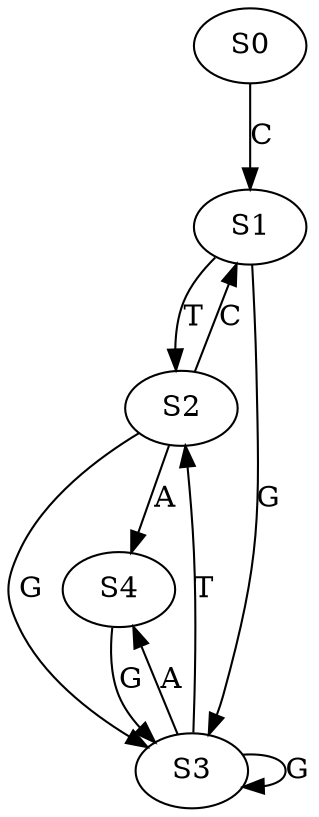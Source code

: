 strict digraph  {
	S0 -> S1 [ label = C ];
	S1 -> S2 [ label = T ];
	S1 -> S3 [ label = G ];
	S2 -> S4 [ label = A ];
	S2 -> S3 [ label = G ];
	S2 -> S1 [ label = C ];
	S3 -> S2 [ label = T ];
	S3 -> S4 [ label = A ];
	S3 -> S3 [ label = G ];
	S4 -> S3 [ label = G ];
}
